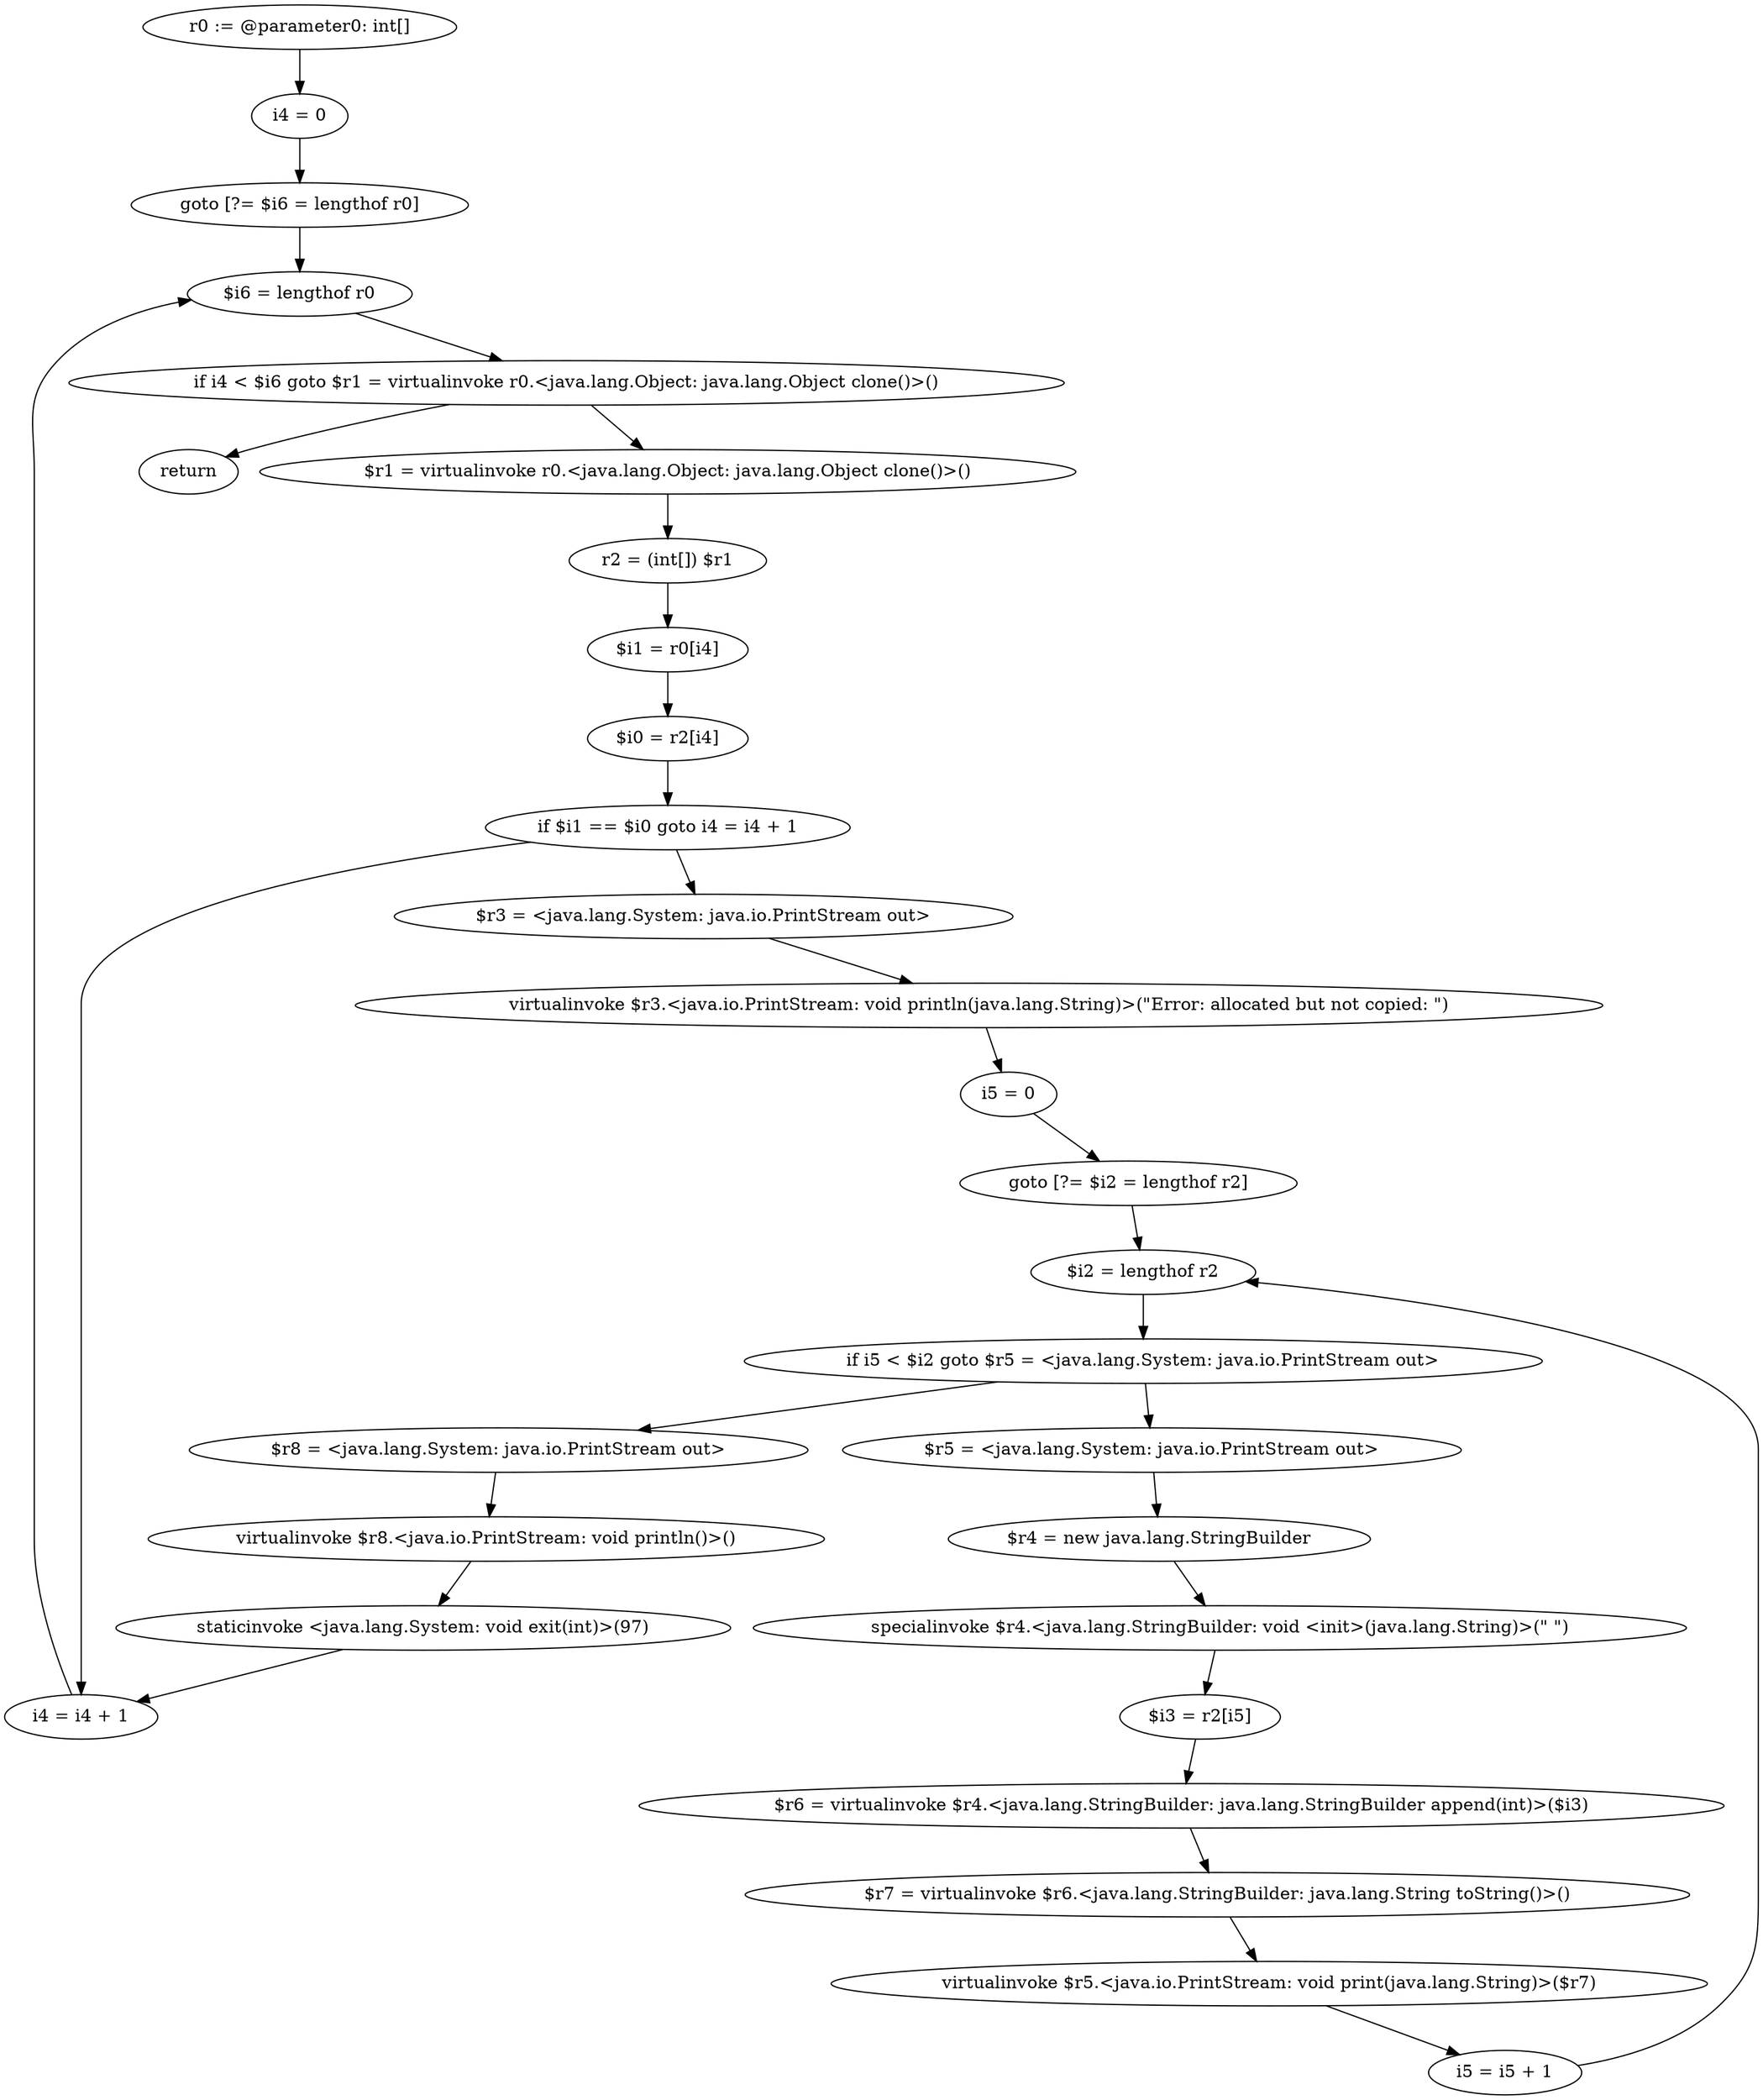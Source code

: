 digraph "unitGraph" {
    "r0 := @parameter0: int[]"
    "i4 = 0"
    "goto [?= $i6 = lengthof r0]"
    "$r1 = virtualinvoke r0.<java.lang.Object: java.lang.Object clone()>()"
    "r2 = (int[]) $r1"
    "$i1 = r0[i4]"
    "$i0 = r2[i4]"
    "if $i1 == $i0 goto i4 = i4 + 1"
    "$r3 = <java.lang.System: java.io.PrintStream out>"
    "virtualinvoke $r3.<java.io.PrintStream: void println(java.lang.String)>(\"Error: allocated but not copied: \")"
    "i5 = 0"
    "goto [?= $i2 = lengthof r2]"
    "$r5 = <java.lang.System: java.io.PrintStream out>"
    "$r4 = new java.lang.StringBuilder"
    "specialinvoke $r4.<java.lang.StringBuilder: void <init>(java.lang.String)>(\" \")"
    "$i3 = r2[i5]"
    "$r6 = virtualinvoke $r4.<java.lang.StringBuilder: java.lang.StringBuilder append(int)>($i3)"
    "$r7 = virtualinvoke $r6.<java.lang.StringBuilder: java.lang.String toString()>()"
    "virtualinvoke $r5.<java.io.PrintStream: void print(java.lang.String)>($r7)"
    "i5 = i5 + 1"
    "$i2 = lengthof r2"
    "if i5 < $i2 goto $r5 = <java.lang.System: java.io.PrintStream out>"
    "$r8 = <java.lang.System: java.io.PrintStream out>"
    "virtualinvoke $r8.<java.io.PrintStream: void println()>()"
    "staticinvoke <java.lang.System: void exit(int)>(97)"
    "i4 = i4 + 1"
    "$i6 = lengthof r0"
    "if i4 < $i6 goto $r1 = virtualinvoke r0.<java.lang.Object: java.lang.Object clone()>()"
    "return"
    "r0 := @parameter0: int[]"->"i4 = 0";
    "i4 = 0"->"goto [?= $i6 = lengthof r0]";
    "goto [?= $i6 = lengthof r0]"->"$i6 = lengthof r0";
    "$r1 = virtualinvoke r0.<java.lang.Object: java.lang.Object clone()>()"->"r2 = (int[]) $r1";
    "r2 = (int[]) $r1"->"$i1 = r0[i4]";
    "$i1 = r0[i4]"->"$i0 = r2[i4]";
    "$i0 = r2[i4]"->"if $i1 == $i0 goto i4 = i4 + 1";
    "if $i1 == $i0 goto i4 = i4 + 1"->"$r3 = <java.lang.System: java.io.PrintStream out>";
    "if $i1 == $i0 goto i4 = i4 + 1"->"i4 = i4 + 1";
    "$r3 = <java.lang.System: java.io.PrintStream out>"->"virtualinvoke $r3.<java.io.PrintStream: void println(java.lang.String)>(\"Error: allocated but not copied: \")";
    "virtualinvoke $r3.<java.io.PrintStream: void println(java.lang.String)>(\"Error: allocated but not copied: \")"->"i5 = 0";
    "i5 = 0"->"goto [?= $i2 = lengthof r2]";
    "goto [?= $i2 = lengthof r2]"->"$i2 = lengthof r2";
    "$r5 = <java.lang.System: java.io.PrintStream out>"->"$r4 = new java.lang.StringBuilder";
    "$r4 = new java.lang.StringBuilder"->"specialinvoke $r4.<java.lang.StringBuilder: void <init>(java.lang.String)>(\" \")";
    "specialinvoke $r4.<java.lang.StringBuilder: void <init>(java.lang.String)>(\" \")"->"$i3 = r2[i5]";
    "$i3 = r2[i5]"->"$r6 = virtualinvoke $r4.<java.lang.StringBuilder: java.lang.StringBuilder append(int)>($i3)";
    "$r6 = virtualinvoke $r4.<java.lang.StringBuilder: java.lang.StringBuilder append(int)>($i3)"->"$r7 = virtualinvoke $r6.<java.lang.StringBuilder: java.lang.String toString()>()";
    "$r7 = virtualinvoke $r6.<java.lang.StringBuilder: java.lang.String toString()>()"->"virtualinvoke $r5.<java.io.PrintStream: void print(java.lang.String)>($r7)";
    "virtualinvoke $r5.<java.io.PrintStream: void print(java.lang.String)>($r7)"->"i5 = i5 + 1";
    "i5 = i5 + 1"->"$i2 = lengthof r2";
    "$i2 = lengthof r2"->"if i5 < $i2 goto $r5 = <java.lang.System: java.io.PrintStream out>";
    "if i5 < $i2 goto $r5 = <java.lang.System: java.io.PrintStream out>"->"$r8 = <java.lang.System: java.io.PrintStream out>";
    "if i5 < $i2 goto $r5 = <java.lang.System: java.io.PrintStream out>"->"$r5 = <java.lang.System: java.io.PrintStream out>";
    "$r8 = <java.lang.System: java.io.PrintStream out>"->"virtualinvoke $r8.<java.io.PrintStream: void println()>()";
    "virtualinvoke $r8.<java.io.PrintStream: void println()>()"->"staticinvoke <java.lang.System: void exit(int)>(97)";
    "staticinvoke <java.lang.System: void exit(int)>(97)"->"i4 = i4 + 1";
    "i4 = i4 + 1"->"$i6 = lengthof r0";
    "$i6 = lengthof r0"->"if i4 < $i6 goto $r1 = virtualinvoke r0.<java.lang.Object: java.lang.Object clone()>()";
    "if i4 < $i6 goto $r1 = virtualinvoke r0.<java.lang.Object: java.lang.Object clone()>()"->"return";
    "if i4 < $i6 goto $r1 = virtualinvoke r0.<java.lang.Object: java.lang.Object clone()>()"->"$r1 = virtualinvoke r0.<java.lang.Object: java.lang.Object clone()>()";
}
